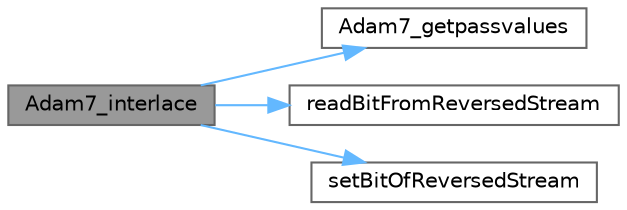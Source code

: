 digraph "Adam7_interlace"
{
 // LATEX_PDF_SIZE
  bgcolor="transparent";
  edge [fontname=Helvetica,fontsize=10,labelfontname=Helvetica,labelfontsize=10];
  node [fontname=Helvetica,fontsize=10,shape=box,height=0.2,width=0.4];
  rankdir="LR";
  Node1 [id="Node000001",label="Adam7_interlace",height=0.2,width=0.4,color="gray40", fillcolor="grey60", style="filled", fontcolor="black",tooltip=" "];
  Node1 -> Node2 [id="edge1_Node000001_Node000002",color="steelblue1",style="solid",tooltip=" "];
  Node2 [id="Node000002",label="Adam7_getpassvalues",height=0.2,width=0.4,color="grey40", fillcolor="white", style="filled",URL="$lodepng_8cpp.html#a18aff167f1895955ac0f831555e9cff3",tooltip=" "];
  Node1 -> Node3 [id="edge2_Node000001_Node000003",color="steelblue1",style="solid",tooltip=" "];
  Node3 [id="Node000003",label="readBitFromReversedStream",height=0.2,width=0.4,color="grey40", fillcolor="white", style="filled",URL="$lodepng_8cpp.html#aa65d1743dade2919f44301461bde054d",tooltip=" "];
  Node1 -> Node4 [id="edge3_Node000001_Node000004",color="steelblue1",style="solid",tooltip=" "];
  Node4 [id="Node000004",label="setBitOfReversedStream",height=0.2,width=0.4,color="grey40", fillcolor="white", style="filled",URL="$lodepng_8cpp.html#afab63835fa156b812c454a4a96b7b28b",tooltip=" "];
}
